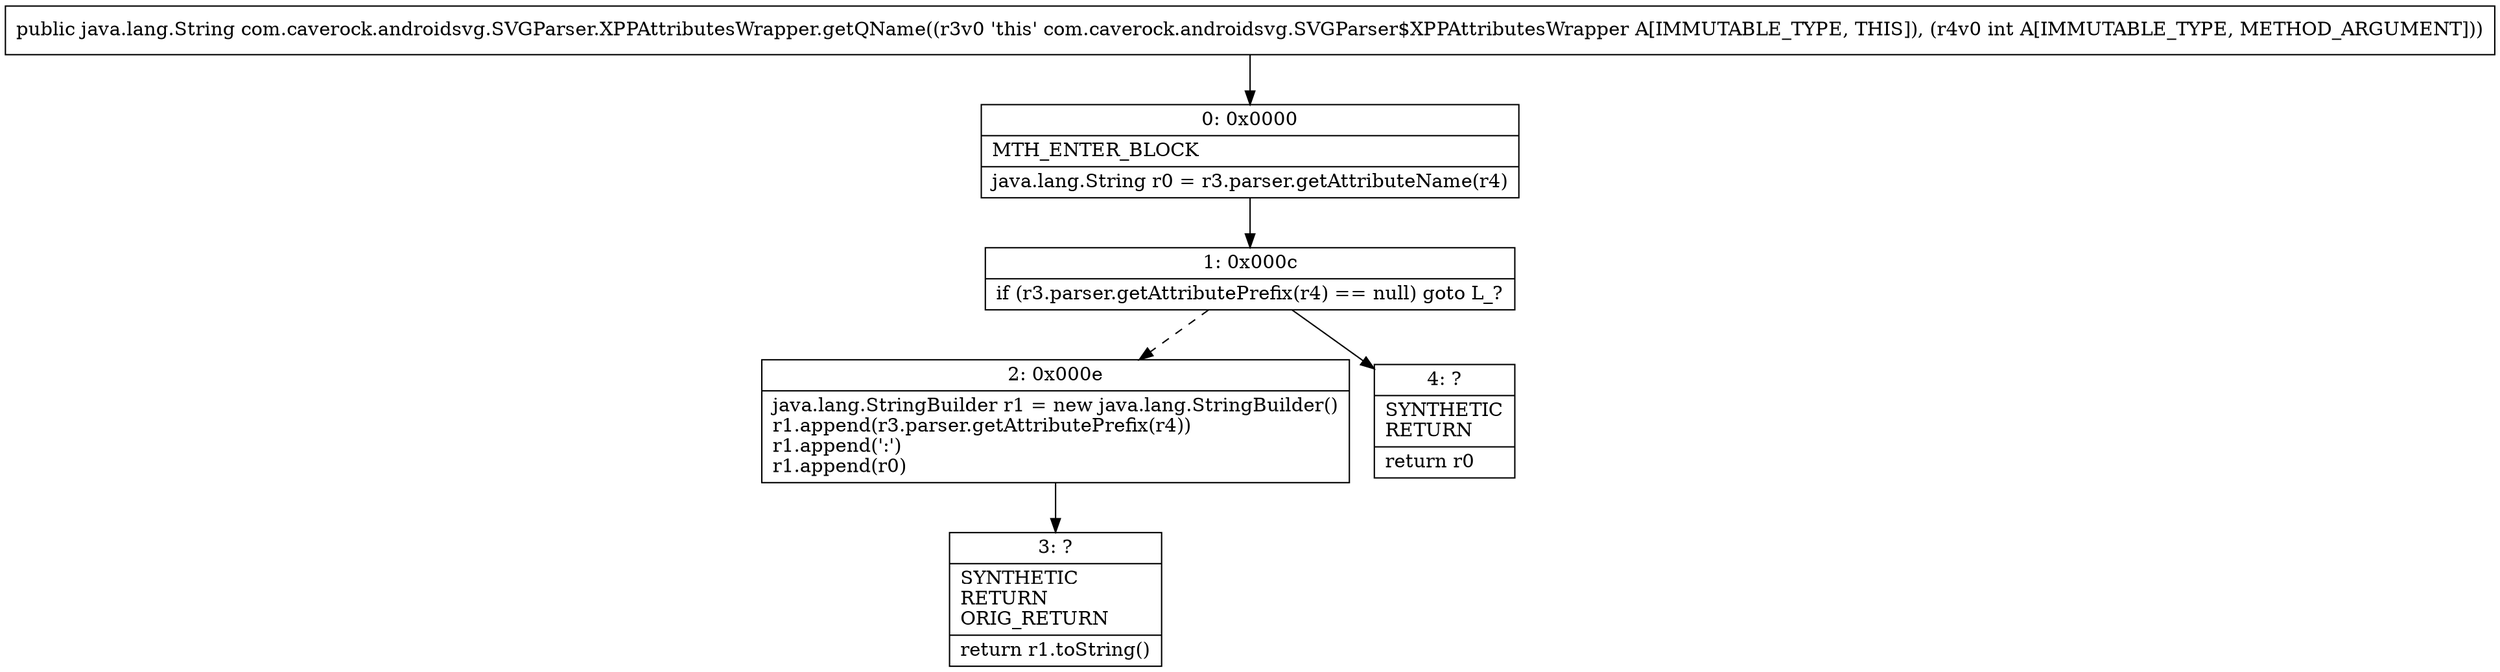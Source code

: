 digraph "CFG forcom.caverock.androidsvg.SVGParser.XPPAttributesWrapper.getQName(I)Ljava\/lang\/String;" {
Node_0 [shape=record,label="{0\:\ 0x0000|MTH_ENTER_BLOCK\l|java.lang.String r0 = r3.parser.getAttributeName(r4)\l}"];
Node_1 [shape=record,label="{1\:\ 0x000c|if (r3.parser.getAttributePrefix(r4) == null) goto L_?\l}"];
Node_2 [shape=record,label="{2\:\ 0x000e|java.lang.StringBuilder r1 = new java.lang.StringBuilder()\lr1.append(r3.parser.getAttributePrefix(r4))\lr1.append(':')\lr1.append(r0)\l}"];
Node_3 [shape=record,label="{3\:\ ?|SYNTHETIC\lRETURN\lORIG_RETURN\l|return r1.toString()\l}"];
Node_4 [shape=record,label="{4\:\ ?|SYNTHETIC\lRETURN\l|return r0\l}"];
MethodNode[shape=record,label="{public java.lang.String com.caverock.androidsvg.SVGParser.XPPAttributesWrapper.getQName((r3v0 'this' com.caverock.androidsvg.SVGParser$XPPAttributesWrapper A[IMMUTABLE_TYPE, THIS]), (r4v0 int A[IMMUTABLE_TYPE, METHOD_ARGUMENT])) }"];
MethodNode -> Node_0;
Node_0 -> Node_1;
Node_1 -> Node_2[style=dashed];
Node_1 -> Node_4;
Node_2 -> Node_3;
}

